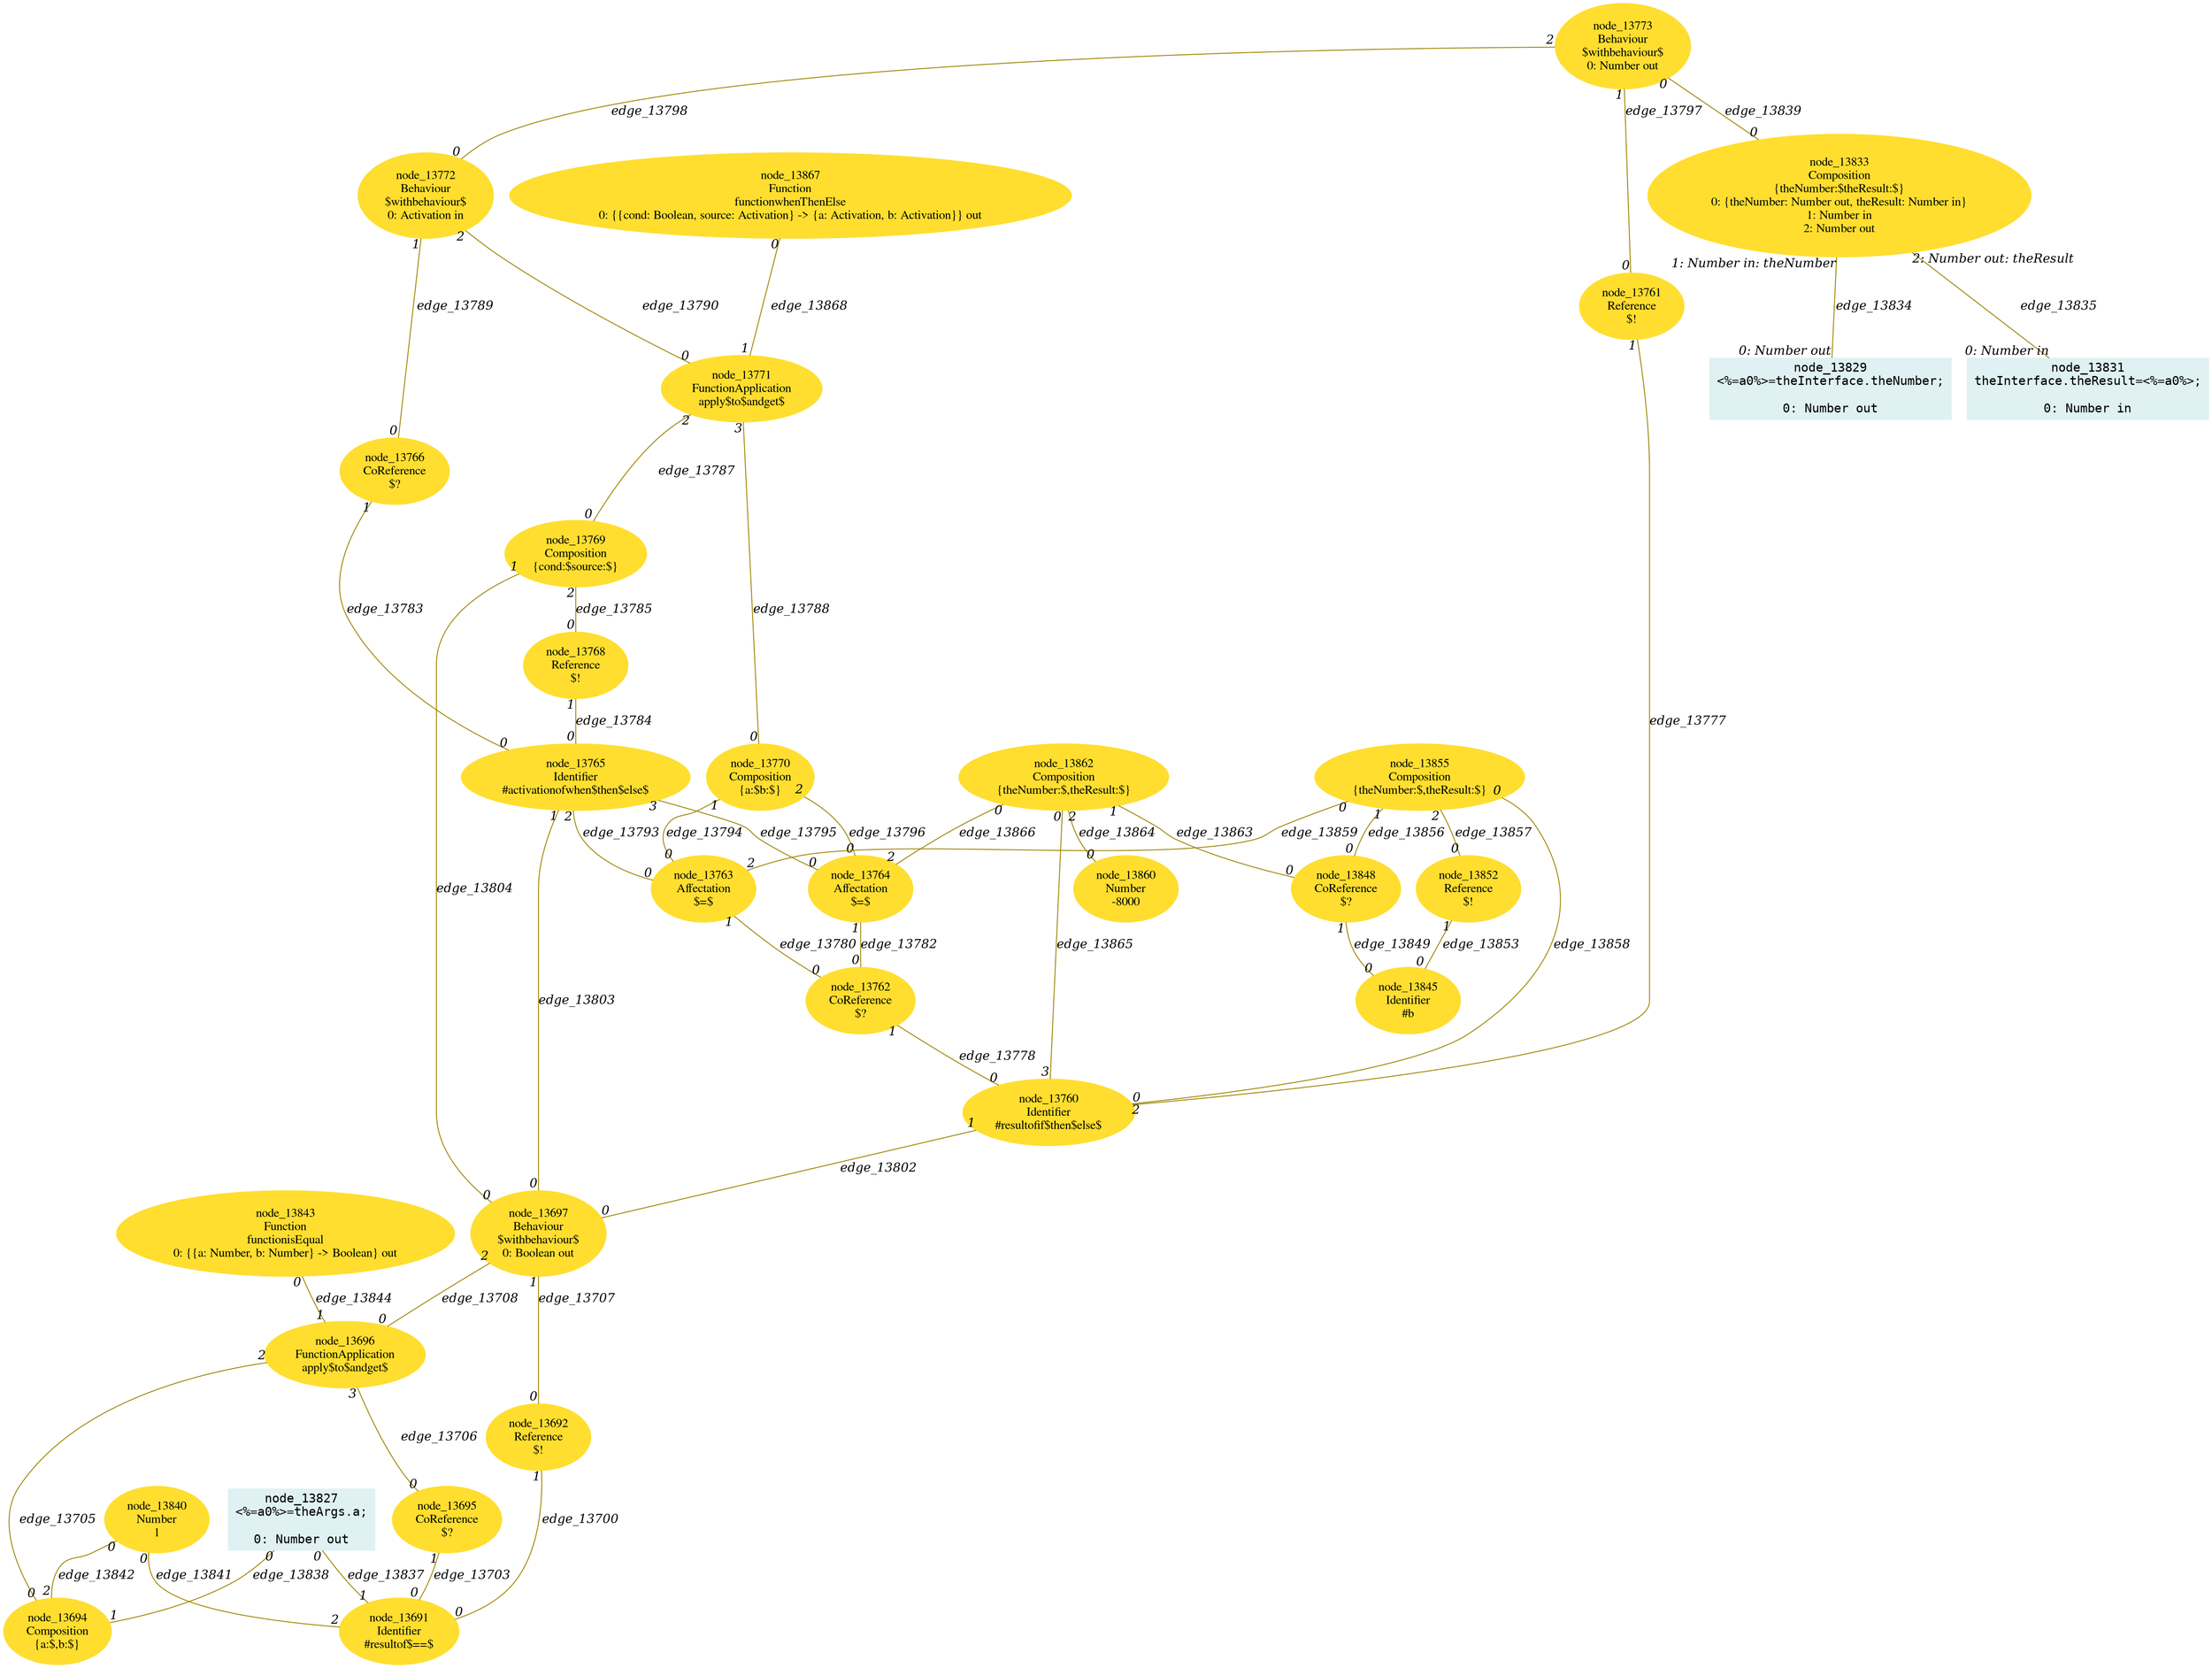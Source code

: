 digraph g{node_13691 [shape="ellipse", style="filled", color="#ffde2f", fontname="Times", label="node_13691
Identifier
#resultof$==$
" ]
node_13692 [shape="ellipse", style="filled", color="#ffde2f", fontname="Times", label="node_13692
Reference
$!
" ]
node_13694 [shape="ellipse", style="filled", color="#ffde2f", fontname="Times", label="node_13694
Composition
{a:$,b:$}
" ]
node_13695 [shape="ellipse", style="filled", color="#ffde2f", fontname="Times", label="node_13695
CoReference
$?
" ]
node_13696 [shape="ellipse", style="filled", color="#ffde2f", fontname="Times", label="node_13696
FunctionApplication
apply$to$andget$
" ]
node_13697 [shape="ellipse", style="filled", color="#ffde2f", fontname="Times", label="node_13697
Behaviour
$withbehaviour$
0: Boolean out" ]
node_13760 [shape="ellipse", style="filled", color="#ffde2f", fontname="Times", label="node_13760
Identifier
#resultofif$then$else$
" ]
node_13761 [shape="ellipse", style="filled", color="#ffde2f", fontname="Times", label="node_13761
Reference
$!
" ]
node_13762 [shape="ellipse", style="filled", color="#ffde2f", fontname="Times", label="node_13762
CoReference
$?
" ]
node_13763 [shape="ellipse", style="filled", color="#ffde2f", fontname="Times", label="node_13763
Affectation
$=$
" ]
node_13764 [shape="ellipse", style="filled", color="#ffde2f", fontname="Times", label="node_13764
Affectation
$=$
" ]
node_13765 [shape="ellipse", style="filled", color="#ffde2f", fontname="Times", label="node_13765
Identifier
#activationofwhen$then$else$
" ]
node_13766 [shape="ellipse", style="filled", color="#ffde2f", fontname="Times", label="node_13766
CoReference
$?
" ]
node_13768 [shape="ellipse", style="filled", color="#ffde2f", fontname="Times", label="node_13768
Reference
$!
" ]
node_13769 [shape="ellipse", style="filled", color="#ffde2f", fontname="Times", label="node_13769
Composition
{cond:$source:$}
" ]
node_13770 [shape="ellipse", style="filled", color="#ffde2f", fontname="Times", label="node_13770
Composition
{a:$b:$}
" ]
node_13771 [shape="ellipse", style="filled", color="#ffde2f", fontname="Times", label="node_13771
FunctionApplication
apply$to$andget$
" ]
node_13772 [shape="ellipse", style="filled", color="#ffde2f", fontname="Times", label="node_13772
Behaviour
$withbehaviour$
0: Activation in" ]
node_13773 [shape="ellipse", style="filled", color="#ffde2f", fontname="Times", label="node_13773
Behaviour
$withbehaviour$
0: Number out" ]
node_13827 [shape="box", style="filled", color="#dff1f2", fontname="Courier", label="node_13827
<%=a0%>=theArgs.a;

0: Number out" ]
node_13829 [shape="box", style="filled", color="#dff1f2", fontname="Courier", label="node_13829
<%=a0%>=theInterface.theNumber;

0: Number out" ]
node_13831 [shape="box", style="filled", color="#dff1f2", fontname="Courier", label="node_13831
theInterface.theResult=<%=a0%>;

0: Number in" ]
node_13833 [shape="ellipse", style="filled", color="#ffde2f", fontname="Times", label="node_13833
Composition
{theNumber:$theResult:$}
0: {theNumber: Number out, theResult: Number in}
1: Number in
2: Number out" ]
node_13840 [shape="ellipse", style="filled", color="#ffde2f", fontname="Times", label="node_13840
Number
1
" ]
node_13843 [shape="ellipse", style="filled", color="#ffde2f", fontname="Times", label="node_13843
Function
functionisEqual
0: {{a: Number, b: Number} -> Boolean} out" ]
node_13845 [shape="ellipse", style="filled", color="#ffde2f", fontname="Times", label="node_13845
Identifier
#b
" ]
node_13848 [shape="ellipse", style="filled", color="#ffde2f", fontname="Times", label="node_13848
CoReference
$?
" ]
node_13852 [shape="ellipse", style="filled", color="#ffde2f", fontname="Times", label="node_13852
Reference
$!
" ]
node_13855 [shape="ellipse", style="filled", color="#ffde2f", fontname="Times", label="node_13855
Composition
{theNumber:$,theResult:$}
" ]
node_13860 [shape="ellipse", style="filled", color="#ffde2f", fontname="Times", label="node_13860
Number
-8000
" ]
node_13862 [shape="ellipse", style="filled", color="#ffde2f", fontname="Times", label="node_13862
Composition
{theNumber:$,theResult:$}
" ]
node_13867 [shape="ellipse", style="filled", color="#ffde2f", fontname="Times", label="node_13867
Function
functionwhenThenElse
0: {{cond: Boolean, source: Activation} -> {a: Activation, b: Activation}} out" ]
node_13692 -> node_13691 [dir=none, arrowHead=none, fontname="Times-Italic", arrowsize=1, color="#9d8400", label="edge_13700",  headlabel="0", taillabel="1" ]
node_13695 -> node_13691 [dir=none, arrowHead=none, fontname="Times-Italic", arrowsize=1, color="#9d8400", label="edge_13703",  headlabel="0", taillabel="1" ]
node_13696 -> node_13694 [dir=none, arrowHead=none, fontname="Times-Italic", arrowsize=1, color="#9d8400", label="edge_13705",  headlabel="0", taillabel="2" ]
node_13696 -> node_13695 [dir=none, arrowHead=none, fontname="Times-Italic", arrowsize=1, color="#9d8400", label="edge_13706",  headlabel="0", taillabel="3" ]
node_13697 -> node_13692 [dir=none, arrowHead=none, fontname="Times-Italic", arrowsize=1, color="#9d8400", label="edge_13707",  headlabel="0", taillabel="1" ]
node_13697 -> node_13696 [dir=none, arrowHead=none, fontname="Times-Italic", arrowsize=1, color="#9d8400", label="edge_13708",  headlabel="0", taillabel="2" ]
node_13761 -> node_13760 [dir=none, arrowHead=none, fontname="Times-Italic", arrowsize=1, color="#9d8400", label="edge_13777",  headlabel="0", taillabel="1" ]
node_13762 -> node_13760 [dir=none, arrowHead=none, fontname="Times-Italic", arrowsize=1, color="#9d8400", label="edge_13778",  headlabel="0", taillabel="1" ]
node_13763 -> node_13762 [dir=none, arrowHead=none, fontname="Times-Italic", arrowsize=1, color="#9d8400", label="edge_13780",  headlabel="0", taillabel="1" ]
node_13764 -> node_13762 [dir=none, arrowHead=none, fontname="Times-Italic", arrowsize=1, color="#9d8400", label="edge_13782",  headlabel="0", taillabel="1" ]
node_13766 -> node_13765 [dir=none, arrowHead=none, fontname="Times-Italic", arrowsize=1, color="#9d8400", label="edge_13783",  headlabel="0", taillabel="1" ]
node_13768 -> node_13765 [dir=none, arrowHead=none, fontname="Times-Italic", arrowsize=1, color="#9d8400", label="edge_13784",  headlabel="0", taillabel="1" ]
node_13769 -> node_13768 [dir=none, arrowHead=none, fontname="Times-Italic", arrowsize=1, color="#9d8400", label="edge_13785",  headlabel="0", taillabel="2" ]
node_13771 -> node_13769 [dir=none, arrowHead=none, fontname="Times-Italic", arrowsize=1, color="#9d8400", label="edge_13787",  headlabel="0", taillabel="2" ]
node_13771 -> node_13770 [dir=none, arrowHead=none, fontname="Times-Italic", arrowsize=1, color="#9d8400", label="edge_13788",  headlabel="0", taillabel="3" ]
node_13772 -> node_13766 [dir=none, arrowHead=none, fontname="Times-Italic", arrowsize=1, color="#9d8400", label="edge_13789",  headlabel="0", taillabel="1" ]
node_13772 -> node_13771 [dir=none, arrowHead=none, fontname="Times-Italic", arrowsize=1, color="#9d8400", label="edge_13790",  headlabel="0", taillabel="2" ]
node_13765 -> node_13763 [dir=none, arrowHead=none, fontname="Times-Italic", arrowsize=1, color="#9d8400", label="edge_13793",  headlabel="0", taillabel="2" ]
node_13770 -> node_13763 [dir=none, arrowHead=none, fontname="Times-Italic", arrowsize=1, color="#9d8400", label="edge_13794",  headlabel="0", taillabel="1" ]
node_13765 -> node_13764 [dir=none, arrowHead=none, fontname="Times-Italic", arrowsize=1, color="#9d8400", label="edge_13795",  headlabel="0", taillabel="3" ]
node_13770 -> node_13764 [dir=none, arrowHead=none, fontname="Times-Italic", arrowsize=1, color="#9d8400", label="edge_13796",  headlabel="0", taillabel="2" ]
node_13773 -> node_13761 [dir=none, arrowHead=none, fontname="Times-Italic", arrowsize=1, color="#9d8400", label="edge_13797",  headlabel="0", taillabel="1" ]
node_13773 -> node_13772 [dir=none, arrowHead=none, fontname="Times-Italic", arrowsize=1, color="#9d8400", label="edge_13798",  headlabel="0", taillabel="2" ]
node_13760 -> node_13697 [dir=none, arrowHead=none, fontname="Times-Italic", arrowsize=1, color="#9d8400", label="edge_13802",  headlabel="0", taillabel="1" ]
node_13765 -> node_13697 [dir=none, arrowHead=none, fontname="Times-Italic", arrowsize=1, color="#9d8400", label="edge_13803",  headlabel="0", taillabel="1" ]
node_13769 -> node_13697 [dir=none, arrowHead=none, fontname="Times-Italic", arrowsize=1, color="#9d8400", label="edge_13804",  headlabel="0", taillabel="1" ]
node_13833 -> node_13829 [dir=none, arrowHead=none, fontname="Times-Italic", arrowsize=1, color="#9d8400", label="edge_13834",  headlabel="0: Number out", taillabel="1: Number in: theNumber" ]
node_13833 -> node_13831 [dir=none, arrowHead=none, fontname="Times-Italic", arrowsize=1, color="#9d8400", label="edge_13835",  headlabel="0: Number in", taillabel="2: Number out: theResult" ]
node_13827 -> node_13691 [dir=none, arrowHead=none, fontname="Times-Italic", arrowsize=1, color="#9d8400", label="edge_13837",  headlabel="1", taillabel="0" ]
node_13827 -> node_13694 [dir=none, arrowHead=none, fontname="Times-Italic", arrowsize=1, color="#9d8400", label="edge_13838",  headlabel="1", taillabel="0" ]
node_13773 -> node_13833 [dir=none, arrowHead=none, fontname="Times-Italic", arrowsize=1, color="#9d8400", label="edge_13839",  headlabel="0", taillabel="0" ]
node_13840 -> node_13691 [dir=none, arrowHead=none, fontname="Times-Italic", arrowsize=1, color="#9d8400", label="edge_13841",  headlabel="2", taillabel="0" ]
node_13840 -> node_13694 [dir=none, arrowHead=none, fontname="Times-Italic", arrowsize=1, color="#9d8400", label="edge_13842",  headlabel="2", taillabel="0" ]
node_13843 -> node_13696 [dir=none, arrowHead=none, fontname="Times-Italic", arrowsize=1, color="#9d8400", label="edge_13844",  headlabel="1", taillabel="0" ]
node_13848 -> node_13845 [dir=none, arrowHead=none, fontname="Times-Italic", arrowsize=1, color="#9d8400", label="edge_13849",  headlabel="0", taillabel="1" ]
node_13852 -> node_13845 [dir=none, arrowHead=none, fontname="Times-Italic", arrowsize=1, color="#9d8400", label="edge_13853",  headlabel="0", taillabel="1" ]
node_13855 -> node_13848 [dir=none, arrowHead=none, fontname="Times-Italic", arrowsize=1, color="#9d8400", label="edge_13856",  headlabel="0", taillabel="1" ]
node_13855 -> node_13852 [dir=none, arrowHead=none, fontname="Times-Italic", arrowsize=1, color="#9d8400", label="edge_13857",  headlabel="0", taillabel="2" ]
node_13855 -> node_13760 [dir=none, arrowHead=none, fontname="Times-Italic", arrowsize=1, color="#9d8400", label="edge_13858",  headlabel="2", taillabel="0" ]
node_13855 -> node_13763 [dir=none, arrowHead=none, fontname="Times-Italic", arrowsize=1, color="#9d8400", label="edge_13859",  headlabel="2", taillabel="0" ]
node_13862 -> node_13848 [dir=none, arrowHead=none, fontname="Times-Italic", arrowsize=1, color="#9d8400", label="edge_13863",  headlabel="0", taillabel="1" ]
node_13862 -> node_13860 [dir=none, arrowHead=none, fontname="Times-Italic", arrowsize=1, color="#9d8400", label="edge_13864",  headlabel="0", taillabel="2" ]
node_13862 -> node_13760 [dir=none, arrowHead=none, fontname="Times-Italic", arrowsize=1, color="#9d8400", label="edge_13865",  headlabel="3", taillabel="0" ]
node_13862 -> node_13764 [dir=none, arrowHead=none, fontname="Times-Italic", arrowsize=1, color="#9d8400", label="edge_13866",  headlabel="2", taillabel="0" ]
node_13867 -> node_13771 [dir=none, arrowHead=none, fontname="Times-Italic", arrowsize=1, color="#9d8400", label="edge_13868",  headlabel="1", taillabel="0" ]
}